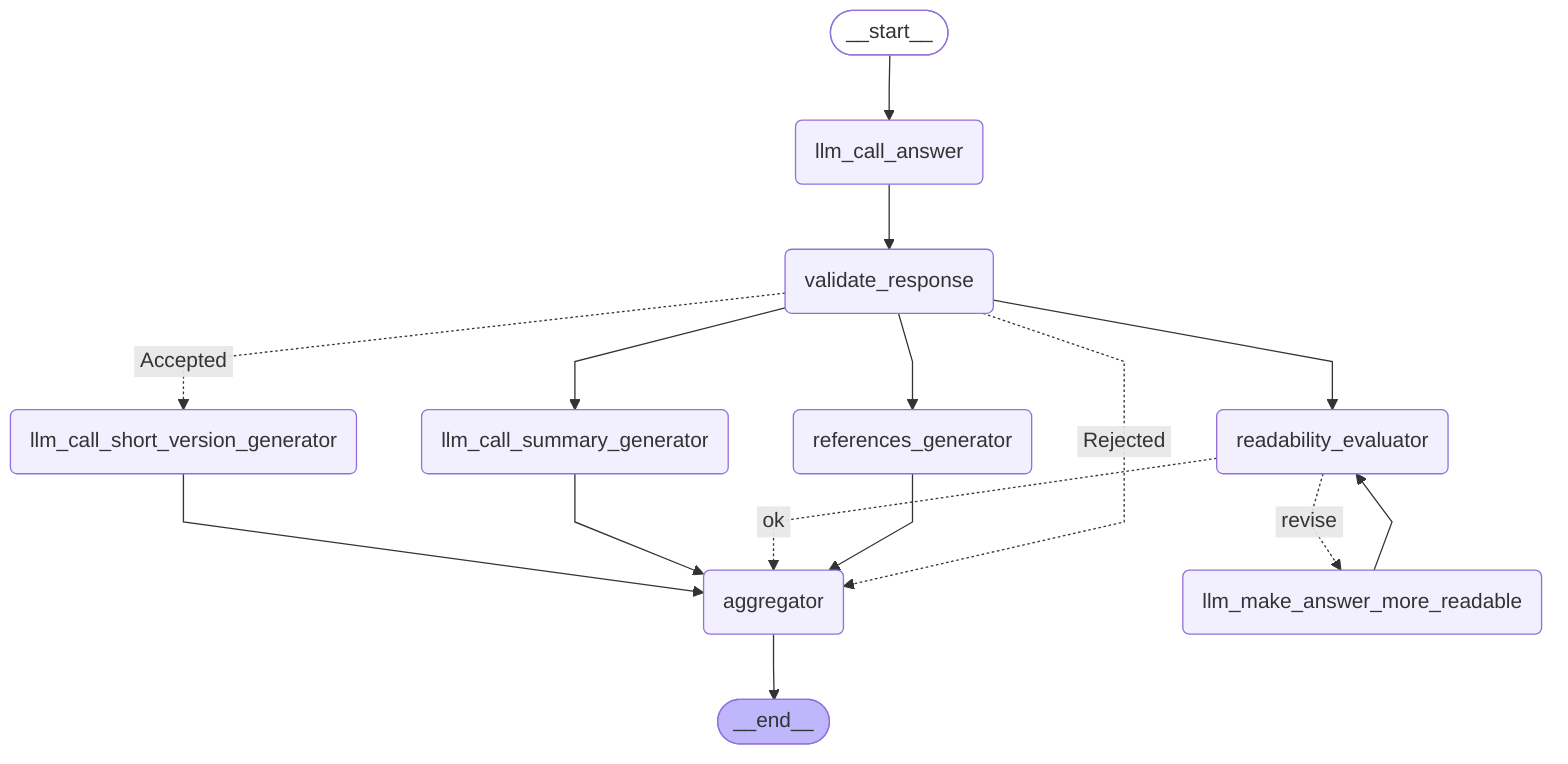 ---
config:
  flowchart:
    curve: linear
---
graph TD;
	__start__([<p>__start__</p>]):::first
	llm_call_answer(llm_call_answer)
	validate_response(validate_response)
	aggregator(aggregator)
	llm_call_short_version_generator(llm_call_short_version_generator)
	llm_call_summary_generator(llm_call_summary_generator)
	references_generator(references_generator)
	readability_evaluator(readability_evaluator)
	llm_make_answer_more_readable(llm_make_answer_more_readable)
	__end__([<p>__end__</p>]):::last
	__start__ --> llm_call_answer;
	llm_call_answer --> validate_response;
	llm_call_short_version_generator --> aggregator;
	llm_call_summary_generator --> aggregator;
	llm_make_answer_more_readable --> readability_evaluator;
	readability_evaluator -. &nbsp;ok&nbsp; .-> aggregator;
	readability_evaluator -. &nbsp;revise&nbsp; .-> llm_make_answer_more_readable;
	references_generator --> aggregator;
	validate_response -. &nbsp;Rejected&nbsp; .-> aggregator;
	validate_response -. &nbsp;Accepted&nbsp; .-> llm_call_short_version_generator;
	validate_response --> llm_call_summary_generator;
	validate_response --> readability_evaluator;
	validate_response --> references_generator;
	aggregator --> __end__;
	classDef default fill:#f2f0ff,line-height:1.2
	classDef first fill-opacity:0
	classDef last fill:#bfb6fc